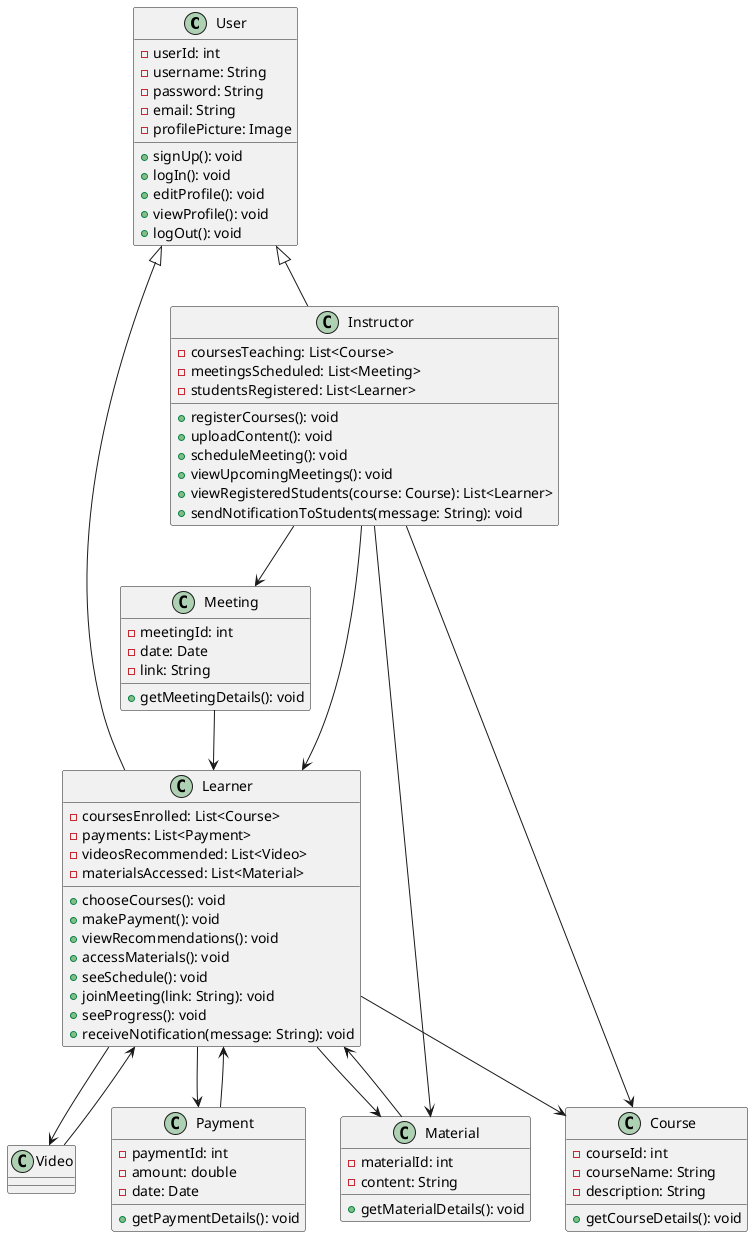 @startuml
class User {
  - userId: int
  - username: String
  - password: String
  - email: String
  - profilePicture: Image
  + signUp(): void
  + logIn(): void
  + editProfile(): void
  + viewProfile(): void
  + logOut(): void
}

class Learner {
  - coursesEnrolled: List<Course>
  - payments: List<Payment>
  - videosRecommended: List<Video>
  - materialsAccessed: List<Material>
  + chooseCourses(): void
  + makePayment(): void
  + viewRecommendations(): void
  + accessMaterials(): void
  + seeSchedule(): void
  + joinMeeting(link: String): void
  + seeProgress(): void
  + receiveNotification(message: String): void
}

class Instructor {
  - coursesTeaching: List<Course>
  - meetingsScheduled: List<Meeting>
  - studentsRegistered: List<Learner>
  + registerCourses(): void
  + uploadContent(): void
  + scheduleMeeting(): void
  + viewUpcomingMeetings(): void
  + viewRegisteredStudents(course: Course): List<Learner>
  + sendNotificationToStudents(message: String): void
}

class Course {
  - courseId: int
  - courseName: String
  - description: String
  + getCourseDetails(): void
}

class Meeting {
  - meetingId: int
  - date: Date
  - link: String
  + getMeetingDetails(): void
}

class Material {
  - materialId: int
  - content: String
  + getMaterialDetails(): void
}

class Payment {
  - paymentId: int
  - amount: double
  - date: Date
  + getPaymentDetails(): void
}

User <|-- Learner
User <|-- Instructor
Learner --> Course
Learner --> Payment
Learner --> Video
Learner --> Material
Instructor --> Course
Instructor --> Meeting
Instructor --> Learner
Instructor --> Material
Payment --> Learner
Meeting --> Learner
Material --> Learner
Video --> Learner

@enduml
